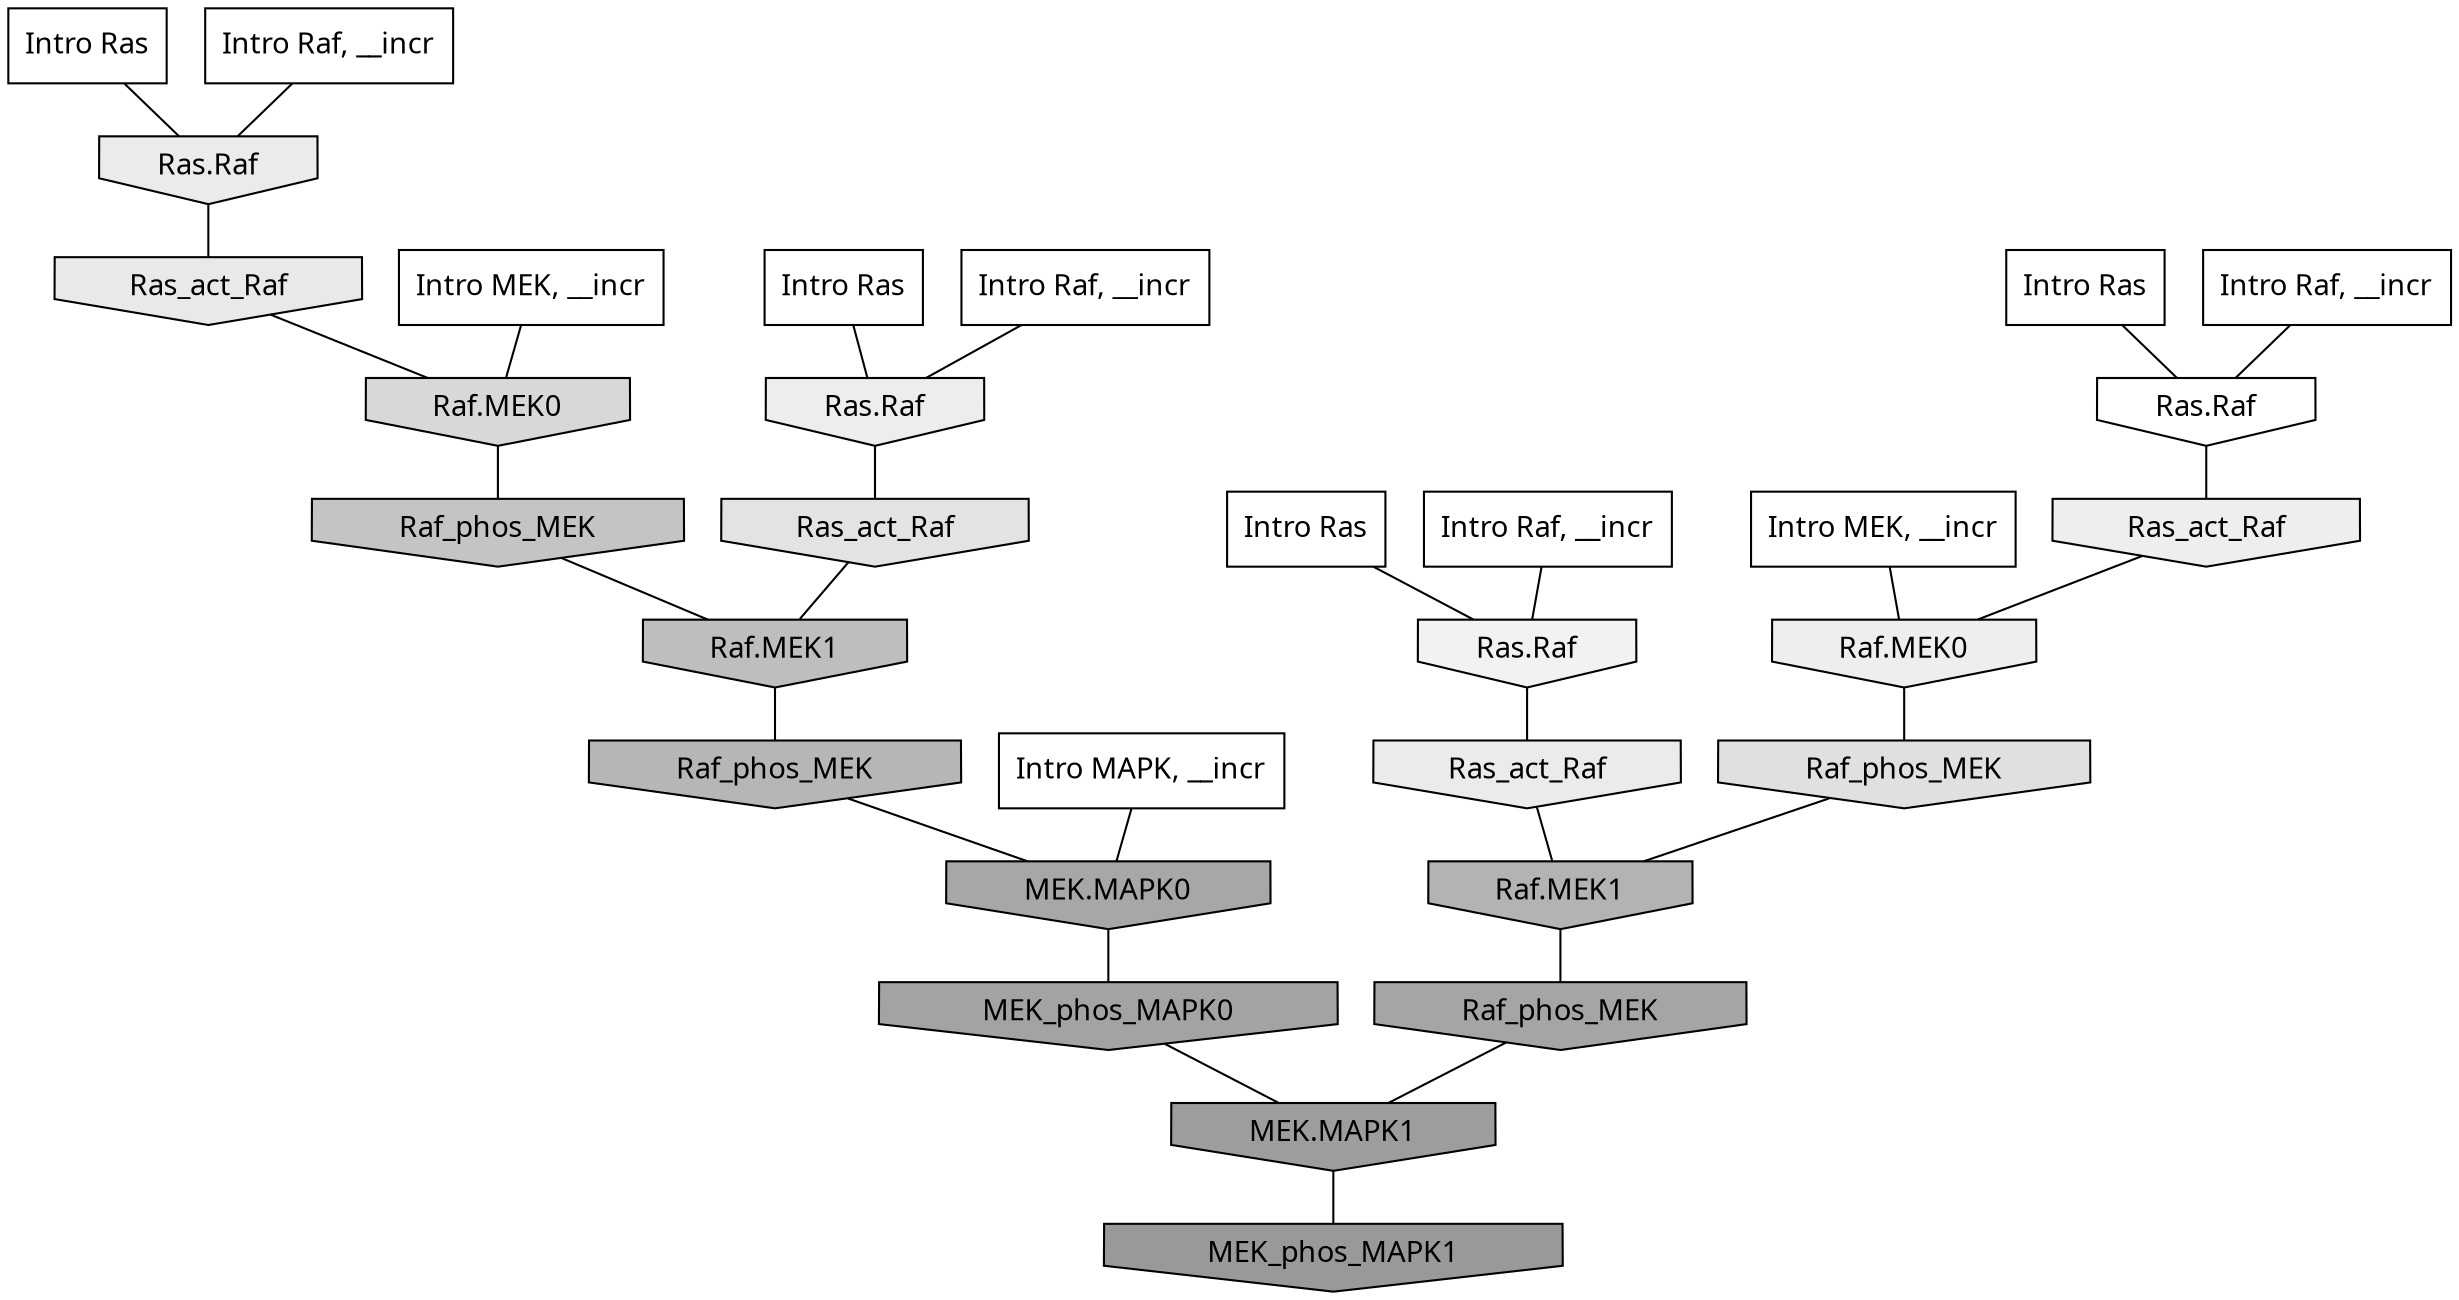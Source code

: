 digraph G{
  rankdir="TB";
  ranksep=0.30;
  node [fontname="CMU Serif"];
  edge [fontname="CMU Serif"];
  
  30 [label="Intro Ras", shape=rectangle, style=filled, fillcolor="0.000 0.000 1.000"]
  
  61 [label="Intro Ras", shape=rectangle, style=filled, fillcolor="0.000 0.000 1.000"]
  
  71 [label="Intro Ras", shape=rectangle, style=filled, fillcolor="0.000 0.000 1.000"]
  
  78 [label="Intro Ras", shape=rectangle, style=filled, fillcolor="0.000 0.000 1.000"]
  
  394 [label="Intro Raf, __incr", shape=rectangle, style=filled, fillcolor="0.000 0.000 1.000"]
  
  709 [label="Intro Raf, __incr", shape=rectangle, style=filled, fillcolor="0.000 0.000 1.000"]
  
  1028 [label="Intro Raf, __incr", shape=rectangle, style=filled, fillcolor="0.000 0.000 1.000"]
  
  1052 [label="Intro Raf, __incr", shape=rectangle, style=filled, fillcolor="0.000 0.000 1.000"]
  
  1791 [label="Intro MEK, __incr", shape=rectangle, style=filled, fillcolor="0.000 0.000 1.000"]
  
  1830 [label="Intro MEK, __incr", shape=rectangle, style=filled, fillcolor="0.000 0.000 1.000"]
  
  2531 [label="Intro MAPK, __incr", shape=rectangle, style=filled, fillcolor="0.000 0.000 1.000"]
  
  3224 [label="Ras.Raf", shape=invhouse, style=filled, fillcolor="0.000 0.000 1.000"]
  
  3713 [label="Ras.Raf", shape=invhouse, style=filled, fillcolor="0.000 0.000 0.947"]
  
  3906 [label="Ras_act_Raf", shape=invhouse, style=filled, fillcolor="0.000 0.000 0.933"]
  
  3909 [label="Raf.MEK0", shape=invhouse, style=filled, fillcolor="0.000 0.000 0.933"]
  
  4022 [label="Ras.Raf", shape=invhouse, style=filled, fillcolor="0.000 0.000 0.928"]
  
  4102 [label="Ras_act_Raf", shape=invhouse, style=filled, fillcolor="0.000 0.000 0.921"]
  
  4154 [label="Ras.Raf", shape=invhouse, style=filled, fillcolor="0.000 0.000 0.918"]
  
  4228 [label="Ras_act_Raf", shape=invhouse, style=filled, fillcolor="0.000 0.000 0.913"]
  
  4619 [label="Ras_act_Raf", shape=invhouse, style=filled, fillcolor="0.000 0.000 0.887"]
  
  4772 [label="Raf_phos_MEK", shape=invhouse, style=filled, fillcolor="0.000 0.000 0.878"]
  
  5330 [label="Raf.MEK0", shape=invhouse, style=filled, fillcolor="0.000 0.000 0.847"]
  
  7178 [label="Raf_phos_MEK", shape=invhouse, style=filled, fillcolor="0.000 0.000 0.766"]
  
  7824 [label="Raf.MEK1", shape=invhouse, style=filled, fillcolor="0.000 0.000 0.746"]
  
  8919 [label="Raf_phos_MEK", shape=invhouse, style=filled, fillcolor="0.000 0.000 0.714"]
  
  9533 [label="Raf.MEK1", shape=invhouse, style=filled, fillcolor="0.000 0.000 0.700"]
  
  11917 [label="MEK.MAPK0", shape=invhouse, style=filled, fillcolor="0.000 0.000 0.653"]
  
  12422 [label="Raf_phos_MEK", shape=invhouse, style=filled, fillcolor="0.000 0.000 0.645"]
  
  12950 [label="MEK_phos_MAPK0", shape=invhouse, style=filled, fillcolor="0.000 0.000 0.637"]
  
  14640 [label="MEK.MAPK1", shape=invhouse, style=filled, fillcolor="0.000 0.000 0.614"]
  
  15512 [label="MEK_phos_MAPK1", shape=invhouse, style=filled, fillcolor="0.000 0.000 0.600"]
  
  
  14640 -> 15512 [dir=none, color="0.000 0.000 0.000"] 
  12950 -> 14640 [dir=none, color="0.000 0.000 0.000"] 
  12422 -> 14640 [dir=none, color="0.000 0.000 0.000"] 
  11917 -> 12950 [dir=none, color="0.000 0.000 0.000"] 
  9533 -> 12422 [dir=none, color="0.000 0.000 0.000"] 
  8919 -> 11917 [dir=none, color="0.000 0.000 0.000"] 
  7824 -> 8919 [dir=none, color="0.000 0.000 0.000"] 
  7178 -> 7824 [dir=none, color="0.000 0.000 0.000"] 
  5330 -> 7178 [dir=none, color="0.000 0.000 0.000"] 
  4772 -> 9533 [dir=none, color="0.000 0.000 0.000"] 
  4619 -> 7824 [dir=none, color="0.000 0.000 0.000"] 
  4228 -> 5330 [dir=none, color="0.000 0.000 0.000"] 
  4154 -> 4228 [dir=none, color="0.000 0.000 0.000"] 
  4102 -> 9533 [dir=none, color="0.000 0.000 0.000"] 
  4022 -> 4619 [dir=none, color="0.000 0.000 0.000"] 
  3909 -> 4772 [dir=none, color="0.000 0.000 0.000"] 
  3906 -> 3909 [dir=none, color="0.000 0.000 0.000"] 
  3713 -> 4102 [dir=none, color="0.000 0.000 0.000"] 
  3224 -> 3906 [dir=none, color="0.000 0.000 0.000"] 
  2531 -> 11917 [dir=none, color="0.000 0.000 0.000"] 
  1830 -> 5330 [dir=none, color="0.000 0.000 0.000"] 
  1791 -> 3909 [dir=none, color="0.000 0.000 0.000"] 
  1052 -> 3713 [dir=none, color="0.000 0.000 0.000"] 
  1028 -> 4022 [dir=none, color="0.000 0.000 0.000"] 
  709 -> 4154 [dir=none, color="0.000 0.000 0.000"] 
  394 -> 3224 [dir=none, color="0.000 0.000 0.000"] 
  78 -> 3713 [dir=none, color="0.000 0.000 0.000"] 
  71 -> 3224 [dir=none, color="0.000 0.000 0.000"] 
  61 -> 4022 [dir=none, color="0.000 0.000 0.000"] 
  30 -> 4154 [dir=none, color="0.000 0.000 0.000"] 
  
  }
